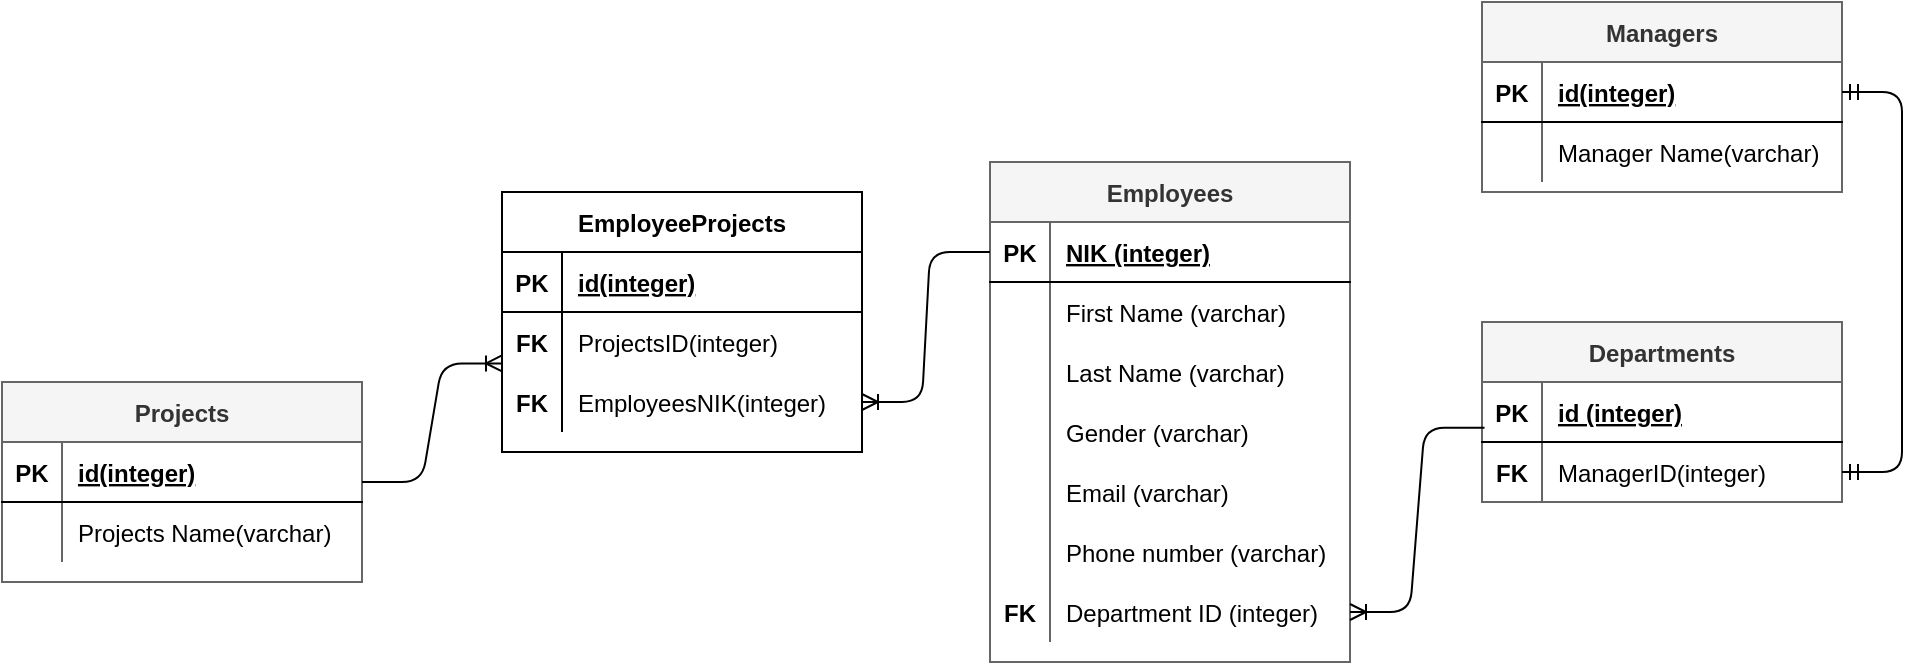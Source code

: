 <mxfile version="15.1.0" type="github">
  <diagram id="ZNS_TY3FEDY-yiDvgHgt" name="Page-1">
    <mxGraphModel dx="1747" dy="494" grid="1" gridSize="10" guides="1" tooltips="1" connect="1" arrows="1" fold="1" page="1" pageScale="1" pageWidth="827" pageHeight="1169" math="0" shadow="0">
      <root>
        <mxCell id="0" />
        <mxCell id="1" parent="0" />
        <mxCell id="uV7GmXahGbb01GjfUzwo-51" value="Employees" style="shape=table;startSize=30;container=1;collapsible=1;childLayout=tableLayout;fixedRows=1;rowLines=0;fontStyle=1;align=center;resizeLast=1;fillColor=#f5f5f5;strokeColor=#666666;fontColor=#333333;" parent="1" vertex="1">
          <mxGeometry x="324" y="170" width="180" height="250" as="geometry" />
        </mxCell>
        <mxCell id="uV7GmXahGbb01GjfUzwo-52" value="" style="shape=partialRectangle;collapsible=0;dropTarget=0;pointerEvents=0;fillColor=none;top=0;left=0;bottom=1;right=0;points=[[0,0.5],[1,0.5]];portConstraint=eastwest;" parent="uV7GmXahGbb01GjfUzwo-51" vertex="1">
          <mxGeometry y="30" width="180" height="30" as="geometry" />
        </mxCell>
        <mxCell id="uV7GmXahGbb01GjfUzwo-53" value="PK" style="shape=partialRectangle;connectable=0;fillColor=none;top=0;left=0;bottom=0;right=0;fontStyle=1;overflow=hidden;" parent="uV7GmXahGbb01GjfUzwo-52" vertex="1">
          <mxGeometry width="30" height="30" as="geometry" />
        </mxCell>
        <mxCell id="uV7GmXahGbb01GjfUzwo-54" value="NIK (integer)" style="shape=partialRectangle;connectable=0;fillColor=none;top=0;left=0;bottom=0;right=0;align=left;spacingLeft=6;fontStyle=5;overflow=hidden;" parent="uV7GmXahGbb01GjfUzwo-52" vertex="1">
          <mxGeometry x="30" width="150" height="30" as="geometry" />
        </mxCell>
        <mxCell id="uV7GmXahGbb01GjfUzwo-55" value="" style="shape=partialRectangle;collapsible=0;dropTarget=0;pointerEvents=0;fillColor=none;top=0;left=0;bottom=0;right=0;points=[[0,0.5],[1,0.5]];portConstraint=eastwest;" parent="uV7GmXahGbb01GjfUzwo-51" vertex="1">
          <mxGeometry y="60" width="180" height="30" as="geometry" />
        </mxCell>
        <mxCell id="uV7GmXahGbb01GjfUzwo-56" value="" style="shape=partialRectangle;connectable=0;fillColor=none;top=0;left=0;bottom=0;right=0;editable=1;overflow=hidden;" parent="uV7GmXahGbb01GjfUzwo-55" vertex="1">
          <mxGeometry width="30" height="30" as="geometry" />
        </mxCell>
        <mxCell id="uV7GmXahGbb01GjfUzwo-57" value="First Name (varchar)" style="shape=partialRectangle;connectable=0;fillColor=none;top=0;left=0;bottom=0;right=0;align=left;spacingLeft=6;overflow=hidden;" parent="uV7GmXahGbb01GjfUzwo-55" vertex="1">
          <mxGeometry x="30" width="150" height="30" as="geometry" />
        </mxCell>
        <mxCell id="uV7GmXahGbb01GjfUzwo-58" value="" style="shape=partialRectangle;collapsible=0;dropTarget=0;pointerEvents=0;fillColor=none;top=0;left=0;bottom=0;right=0;points=[[0,0.5],[1,0.5]];portConstraint=eastwest;" parent="uV7GmXahGbb01GjfUzwo-51" vertex="1">
          <mxGeometry y="90" width="180" height="30" as="geometry" />
        </mxCell>
        <mxCell id="uV7GmXahGbb01GjfUzwo-59" value="" style="shape=partialRectangle;connectable=0;fillColor=none;top=0;left=0;bottom=0;right=0;editable=1;overflow=hidden;" parent="uV7GmXahGbb01GjfUzwo-58" vertex="1">
          <mxGeometry width="30" height="30" as="geometry" />
        </mxCell>
        <mxCell id="uV7GmXahGbb01GjfUzwo-60" value="Last Name (varchar)" style="shape=partialRectangle;connectable=0;fillColor=none;top=0;left=0;bottom=0;right=0;align=left;spacingLeft=6;overflow=hidden;" parent="uV7GmXahGbb01GjfUzwo-58" vertex="1">
          <mxGeometry x="30" width="150" height="30" as="geometry" />
        </mxCell>
        <mxCell id="uV7GmXahGbb01GjfUzwo-61" value="" style="shape=partialRectangle;collapsible=0;dropTarget=0;pointerEvents=0;fillColor=none;top=0;left=0;bottom=0;right=0;points=[[0,0.5],[1,0.5]];portConstraint=eastwest;" parent="uV7GmXahGbb01GjfUzwo-51" vertex="1">
          <mxGeometry y="120" width="180" height="30" as="geometry" />
        </mxCell>
        <mxCell id="uV7GmXahGbb01GjfUzwo-62" value="" style="shape=partialRectangle;connectable=0;fillColor=none;top=0;left=0;bottom=0;right=0;editable=1;overflow=hidden;" parent="uV7GmXahGbb01GjfUzwo-61" vertex="1">
          <mxGeometry width="30" height="30" as="geometry" />
        </mxCell>
        <mxCell id="uV7GmXahGbb01GjfUzwo-63" value="Gender (varchar)" style="shape=partialRectangle;connectable=0;fillColor=none;top=0;left=0;bottom=0;right=0;align=left;spacingLeft=6;overflow=hidden;" parent="uV7GmXahGbb01GjfUzwo-61" vertex="1">
          <mxGeometry x="30" width="150" height="30" as="geometry" />
        </mxCell>
        <mxCell id="uV7GmXahGbb01GjfUzwo-64" value="" style="shape=partialRectangle;collapsible=0;dropTarget=0;pointerEvents=0;fillColor=none;top=0;left=0;bottom=0;right=0;points=[[0,0.5],[1,0.5]];portConstraint=eastwest;" parent="uV7GmXahGbb01GjfUzwo-51" vertex="1">
          <mxGeometry y="150" width="180" height="30" as="geometry" />
        </mxCell>
        <mxCell id="uV7GmXahGbb01GjfUzwo-65" value="" style="shape=partialRectangle;connectable=0;fillColor=none;top=0;left=0;bottom=0;right=0;editable=1;overflow=hidden;" parent="uV7GmXahGbb01GjfUzwo-64" vertex="1">
          <mxGeometry width="30" height="30" as="geometry" />
        </mxCell>
        <mxCell id="uV7GmXahGbb01GjfUzwo-66" value="Email (varchar)" style="shape=partialRectangle;connectable=0;fillColor=none;top=0;left=0;bottom=0;right=0;align=left;spacingLeft=6;overflow=hidden;" parent="uV7GmXahGbb01GjfUzwo-64" vertex="1">
          <mxGeometry x="30" width="150" height="30" as="geometry" />
        </mxCell>
        <mxCell id="uV7GmXahGbb01GjfUzwo-67" value="" style="shape=partialRectangle;collapsible=0;dropTarget=0;pointerEvents=0;fillColor=none;top=0;left=0;bottom=0;right=0;points=[[0,0.5],[1,0.5]];portConstraint=eastwest;" parent="uV7GmXahGbb01GjfUzwo-51" vertex="1">
          <mxGeometry y="180" width="180" height="30" as="geometry" />
        </mxCell>
        <mxCell id="uV7GmXahGbb01GjfUzwo-68" value="" style="shape=partialRectangle;connectable=0;fillColor=none;top=0;left=0;bottom=0;right=0;editable=1;overflow=hidden;" parent="uV7GmXahGbb01GjfUzwo-67" vertex="1">
          <mxGeometry width="30" height="30" as="geometry" />
        </mxCell>
        <mxCell id="uV7GmXahGbb01GjfUzwo-69" value="Phone number (varchar)" style="shape=partialRectangle;connectable=0;fillColor=none;top=0;left=0;bottom=0;right=0;align=left;spacingLeft=6;overflow=hidden;" parent="uV7GmXahGbb01GjfUzwo-67" vertex="1">
          <mxGeometry x="30" width="150" height="30" as="geometry" />
        </mxCell>
        <mxCell id="uV7GmXahGbb01GjfUzwo-102" value="" style="shape=partialRectangle;collapsible=0;dropTarget=0;pointerEvents=0;fillColor=none;top=0;left=0;bottom=0;right=0;points=[[0,0.5],[1,0.5]];portConstraint=eastwest;" parent="uV7GmXahGbb01GjfUzwo-51" vertex="1">
          <mxGeometry y="210" width="180" height="30" as="geometry" />
        </mxCell>
        <mxCell id="uV7GmXahGbb01GjfUzwo-103" value="FK" style="shape=partialRectangle;connectable=0;fillColor=none;top=0;left=0;bottom=0;right=0;editable=1;overflow=hidden;fontStyle=1;" parent="uV7GmXahGbb01GjfUzwo-102" vertex="1">
          <mxGeometry width="30" height="30" as="geometry" />
        </mxCell>
        <mxCell id="uV7GmXahGbb01GjfUzwo-104" value="Department ID (integer)" style="shape=partialRectangle;connectable=0;fillColor=none;top=0;left=0;bottom=0;right=0;align=left;spacingLeft=6;overflow=hidden;" parent="uV7GmXahGbb01GjfUzwo-102" vertex="1">
          <mxGeometry x="30" width="150" height="30" as="geometry" />
        </mxCell>
        <mxCell id="uV7GmXahGbb01GjfUzwo-70" value="Departments" style="shape=table;startSize=30;container=1;collapsible=1;childLayout=tableLayout;fixedRows=1;rowLines=0;fontStyle=1;align=center;resizeLast=1;fillColor=#f5f5f5;strokeColor=#666666;fontColor=#333333;" parent="1" vertex="1">
          <mxGeometry x="570" y="250" width="180" height="90" as="geometry" />
        </mxCell>
        <mxCell id="uV7GmXahGbb01GjfUzwo-71" value="" style="shape=partialRectangle;collapsible=0;dropTarget=0;pointerEvents=0;fillColor=none;top=0;left=0;bottom=1;right=0;points=[[0,0.5],[1,0.5]];portConstraint=eastwest;" parent="uV7GmXahGbb01GjfUzwo-70" vertex="1">
          <mxGeometry y="30" width="180" height="30" as="geometry" />
        </mxCell>
        <mxCell id="uV7GmXahGbb01GjfUzwo-72" value="PK" style="shape=partialRectangle;connectable=0;fillColor=none;top=0;left=0;bottom=0;right=0;fontStyle=1;overflow=hidden;" parent="uV7GmXahGbb01GjfUzwo-71" vertex="1">
          <mxGeometry width="30" height="30" as="geometry" />
        </mxCell>
        <mxCell id="uV7GmXahGbb01GjfUzwo-73" value="id (integer)" style="shape=partialRectangle;connectable=0;fillColor=none;top=0;left=0;bottom=0;right=0;align=left;spacingLeft=6;fontStyle=5;overflow=hidden;" parent="uV7GmXahGbb01GjfUzwo-71" vertex="1">
          <mxGeometry x="30" width="150" height="30" as="geometry" />
        </mxCell>
        <mxCell id="uV7GmXahGbb01GjfUzwo-74" value="" style="shape=partialRectangle;collapsible=0;dropTarget=0;pointerEvents=0;fillColor=none;top=0;left=0;bottom=0;right=0;points=[[0,0.5],[1,0.5]];portConstraint=eastwest;" parent="uV7GmXahGbb01GjfUzwo-70" vertex="1">
          <mxGeometry y="60" width="180" height="30" as="geometry" />
        </mxCell>
        <mxCell id="uV7GmXahGbb01GjfUzwo-75" value="FK" style="shape=partialRectangle;connectable=0;fillColor=none;top=0;left=0;bottom=0;right=0;editable=1;overflow=hidden;fontStyle=1;" parent="uV7GmXahGbb01GjfUzwo-74" vertex="1">
          <mxGeometry width="30" height="30" as="geometry" />
        </mxCell>
        <mxCell id="uV7GmXahGbb01GjfUzwo-76" value="ManagerID(integer)" style="shape=partialRectangle;connectable=0;fillColor=none;top=0;left=0;bottom=0;right=0;align=left;spacingLeft=6;overflow=hidden;" parent="uV7GmXahGbb01GjfUzwo-74" vertex="1">
          <mxGeometry x="30" width="150" height="30" as="geometry" />
        </mxCell>
        <mxCell id="uV7GmXahGbb01GjfUzwo-83" value="Managers" style="shape=table;startSize=30;container=1;collapsible=1;childLayout=tableLayout;fixedRows=1;rowLines=0;fontStyle=1;align=center;resizeLast=1;fillColor=#f5f5f5;strokeColor=#666666;fontColor=#333333;" parent="1" vertex="1">
          <mxGeometry x="570" y="90" width="180" height="95" as="geometry" />
        </mxCell>
        <mxCell id="uV7GmXahGbb01GjfUzwo-84" value="" style="shape=partialRectangle;collapsible=0;dropTarget=0;pointerEvents=0;fillColor=none;top=0;left=0;bottom=1;right=0;points=[[0,0.5],[1,0.5]];portConstraint=eastwest;" parent="uV7GmXahGbb01GjfUzwo-83" vertex="1">
          <mxGeometry y="30" width="180" height="30" as="geometry" />
        </mxCell>
        <mxCell id="uV7GmXahGbb01GjfUzwo-85" value="PK" style="shape=partialRectangle;connectable=0;fillColor=none;top=0;left=0;bottom=0;right=0;fontStyle=1;overflow=hidden;" parent="uV7GmXahGbb01GjfUzwo-84" vertex="1">
          <mxGeometry width="30" height="30" as="geometry" />
        </mxCell>
        <mxCell id="uV7GmXahGbb01GjfUzwo-86" value="id(integer)" style="shape=partialRectangle;connectable=0;fillColor=none;top=0;left=0;bottom=0;right=0;align=left;spacingLeft=6;fontStyle=5;overflow=hidden;" parent="uV7GmXahGbb01GjfUzwo-84" vertex="1">
          <mxGeometry x="30" width="150" height="30" as="geometry" />
        </mxCell>
        <mxCell id="uV7GmXahGbb01GjfUzwo-87" value="" style="shape=partialRectangle;collapsible=0;dropTarget=0;pointerEvents=0;fillColor=none;top=0;left=0;bottom=0;right=0;points=[[0,0.5],[1,0.5]];portConstraint=eastwest;" parent="uV7GmXahGbb01GjfUzwo-83" vertex="1">
          <mxGeometry y="60" width="180" height="30" as="geometry" />
        </mxCell>
        <mxCell id="uV7GmXahGbb01GjfUzwo-88" value="" style="shape=partialRectangle;connectable=0;fillColor=none;top=0;left=0;bottom=0;right=0;editable=1;overflow=hidden;" parent="uV7GmXahGbb01GjfUzwo-87" vertex="1">
          <mxGeometry width="30" height="30" as="geometry" />
        </mxCell>
        <mxCell id="uV7GmXahGbb01GjfUzwo-89" value="Manager Name(varchar)" style="shape=partialRectangle;connectable=0;fillColor=none;top=0;left=0;bottom=0;right=0;align=left;spacingLeft=6;overflow=hidden;" parent="uV7GmXahGbb01GjfUzwo-87" vertex="1">
          <mxGeometry x="30" width="150" height="30" as="geometry" />
        </mxCell>
        <mxCell id="uV7GmXahGbb01GjfUzwo-105" value="" style="edgeStyle=entityRelationEdgeStyle;fontSize=12;html=1;endArrow=ERoneToMany;exitX=0.007;exitY=0.761;exitDx=0;exitDy=0;exitPerimeter=0;entryX=1;entryY=0.5;entryDx=0;entryDy=0;" parent="1" source="uV7GmXahGbb01GjfUzwo-71" target="uV7GmXahGbb01GjfUzwo-102" edge="1">
          <mxGeometry width="100" height="100" relative="1" as="geometry">
            <mxPoint x="330" y="300" as="sourcePoint" />
            <mxPoint x="430" y="200" as="targetPoint" />
          </mxGeometry>
        </mxCell>
        <mxCell id="uV7GmXahGbb01GjfUzwo-106" value="" style="edgeStyle=entityRelationEdgeStyle;fontSize=12;html=1;endArrow=ERmandOne;startArrow=ERmandOne;entryX=1;entryY=0.5;entryDx=0;entryDy=0;" parent="1" source="uV7GmXahGbb01GjfUzwo-74" target="uV7GmXahGbb01GjfUzwo-84" edge="1">
          <mxGeometry width="100" height="100" relative="1" as="geometry">
            <mxPoint x="570" y="300" as="sourcePoint" />
            <mxPoint x="670" y="200" as="targetPoint" />
          </mxGeometry>
        </mxCell>
        <mxCell id="uV7GmXahGbb01GjfUzwo-107" value="Projects" style="shape=table;startSize=30;container=1;collapsible=1;childLayout=tableLayout;fixedRows=1;rowLines=0;fontStyle=1;align=center;resizeLast=1;fillColor=#f5f5f5;strokeColor=#666666;fontColor=#333333;" parent="1" vertex="1">
          <mxGeometry x="-170" y="280" width="180" height="100" as="geometry" />
        </mxCell>
        <mxCell id="uV7GmXahGbb01GjfUzwo-108" value="" style="shape=partialRectangle;collapsible=0;dropTarget=0;pointerEvents=0;fillColor=none;top=0;left=0;bottom=1;right=0;points=[[0,0.5],[1,0.5]];portConstraint=eastwest;" parent="uV7GmXahGbb01GjfUzwo-107" vertex="1">
          <mxGeometry y="30" width="180" height="30" as="geometry" />
        </mxCell>
        <mxCell id="uV7GmXahGbb01GjfUzwo-109" value="PK" style="shape=partialRectangle;connectable=0;fillColor=none;top=0;left=0;bottom=0;right=0;fontStyle=1;overflow=hidden;" parent="uV7GmXahGbb01GjfUzwo-108" vertex="1">
          <mxGeometry width="30" height="30" as="geometry" />
        </mxCell>
        <mxCell id="uV7GmXahGbb01GjfUzwo-110" value="id(integer)" style="shape=partialRectangle;connectable=0;fillColor=none;top=0;left=0;bottom=0;right=0;align=left;spacingLeft=6;fontStyle=5;overflow=hidden;" parent="uV7GmXahGbb01GjfUzwo-108" vertex="1">
          <mxGeometry x="30" width="150" height="30" as="geometry" />
        </mxCell>
        <mxCell id="uV7GmXahGbb01GjfUzwo-111" value="" style="shape=partialRectangle;collapsible=0;dropTarget=0;pointerEvents=0;fillColor=none;top=0;left=0;bottom=0;right=0;points=[[0,0.5],[1,0.5]];portConstraint=eastwest;" parent="uV7GmXahGbb01GjfUzwo-107" vertex="1">
          <mxGeometry y="60" width="180" height="30" as="geometry" />
        </mxCell>
        <mxCell id="uV7GmXahGbb01GjfUzwo-112" value="" style="shape=partialRectangle;connectable=0;fillColor=none;top=0;left=0;bottom=0;right=0;editable=1;overflow=hidden;" parent="uV7GmXahGbb01GjfUzwo-111" vertex="1">
          <mxGeometry width="30" height="30" as="geometry" />
        </mxCell>
        <mxCell id="uV7GmXahGbb01GjfUzwo-113" value="Projects Name(varchar)" style="shape=partialRectangle;connectable=0;fillColor=none;top=0;left=0;bottom=0;right=0;align=left;spacingLeft=6;overflow=hidden;" parent="uV7GmXahGbb01GjfUzwo-111" vertex="1">
          <mxGeometry x="30" width="150" height="30" as="geometry" />
        </mxCell>
        <mxCell id="I1FnBps1GomrAXMtWn0j-1" value="EmployeeProjects" style="shape=table;startSize=30;container=1;collapsible=1;childLayout=tableLayout;fixedRows=1;rowLines=0;fontStyle=1;align=center;resizeLast=1;" vertex="1" parent="1">
          <mxGeometry x="80" y="185" width="180" height="130" as="geometry" />
        </mxCell>
        <mxCell id="I1FnBps1GomrAXMtWn0j-2" value="" style="shape=partialRectangle;collapsible=0;dropTarget=0;pointerEvents=0;fillColor=none;top=0;left=0;bottom=1;right=0;points=[[0,0.5],[1,0.5]];portConstraint=eastwest;" vertex="1" parent="I1FnBps1GomrAXMtWn0j-1">
          <mxGeometry y="30" width="180" height="30" as="geometry" />
        </mxCell>
        <mxCell id="I1FnBps1GomrAXMtWn0j-3" value="PK" style="shape=partialRectangle;connectable=0;fillColor=none;top=0;left=0;bottom=0;right=0;fontStyle=1;overflow=hidden;" vertex="1" parent="I1FnBps1GomrAXMtWn0j-2">
          <mxGeometry width="30" height="30" as="geometry" />
        </mxCell>
        <mxCell id="I1FnBps1GomrAXMtWn0j-4" value="id(integer)" style="shape=partialRectangle;connectable=0;fillColor=none;top=0;left=0;bottom=0;right=0;align=left;spacingLeft=6;fontStyle=5;overflow=hidden;" vertex="1" parent="I1FnBps1GomrAXMtWn0j-2">
          <mxGeometry x="30" width="150" height="30" as="geometry" />
        </mxCell>
        <mxCell id="I1FnBps1GomrAXMtWn0j-5" value="" style="shape=partialRectangle;collapsible=0;dropTarget=0;pointerEvents=0;fillColor=none;top=0;left=0;bottom=0;right=0;points=[[0,0.5],[1,0.5]];portConstraint=eastwest;" vertex="1" parent="I1FnBps1GomrAXMtWn0j-1">
          <mxGeometry y="60" width="180" height="30" as="geometry" />
        </mxCell>
        <mxCell id="I1FnBps1GomrAXMtWn0j-6" value="FK" style="shape=partialRectangle;connectable=0;fillColor=none;top=0;left=0;bottom=0;right=0;editable=1;overflow=hidden;fontStyle=1" vertex="1" parent="I1FnBps1GomrAXMtWn0j-5">
          <mxGeometry width="30" height="30" as="geometry" />
        </mxCell>
        <mxCell id="I1FnBps1GomrAXMtWn0j-7" value="ProjectsID(integer)" style="shape=partialRectangle;connectable=0;fillColor=none;top=0;left=0;bottom=0;right=0;align=left;spacingLeft=6;overflow=hidden;" vertex="1" parent="I1FnBps1GomrAXMtWn0j-5">
          <mxGeometry x="30" width="150" height="30" as="geometry" />
        </mxCell>
        <mxCell id="I1FnBps1GomrAXMtWn0j-8" value="" style="shape=partialRectangle;collapsible=0;dropTarget=0;pointerEvents=0;fillColor=none;top=0;left=0;bottom=0;right=0;points=[[0,0.5],[1,0.5]];portConstraint=eastwest;" vertex="1" parent="I1FnBps1GomrAXMtWn0j-1">
          <mxGeometry y="90" width="180" height="30" as="geometry" />
        </mxCell>
        <mxCell id="I1FnBps1GomrAXMtWn0j-9" value="FK" style="shape=partialRectangle;connectable=0;fillColor=none;top=0;left=0;bottom=0;right=0;editable=1;overflow=hidden;fontStyle=1" vertex="1" parent="I1FnBps1GomrAXMtWn0j-8">
          <mxGeometry width="30" height="30" as="geometry" />
        </mxCell>
        <mxCell id="I1FnBps1GomrAXMtWn0j-10" value="EmployeesNIK(integer)" style="shape=partialRectangle;connectable=0;fillColor=none;top=0;left=0;bottom=0;right=0;align=left;spacingLeft=6;overflow=hidden;" vertex="1" parent="I1FnBps1GomrAXMtWn0j-8">
          <mxGeometry x="30" width="150" height="30" as="geometry" />
        </mxCell>
        <mxCell id="I1FnBps1GomrAXMtWn0j-15" value="" style="edgeStyle=entityRelationEdgeStyle;fontSize=12;html=1;endArrow=ERoneToMany;exitX=0;exitY=0.5;exitDx=0;exitDy=0;" edge="1" parent="1" source="uV7GmXahGbb01GjfUzwo-52" target="I1FnBps1GomrAXMtWn0j-8">
          <mxGeometry width="100" height="100" relative="1" as="geometry">
            <mxPoint x="10" y="350" as="sourcePoint" />
            <mxPoint x="110" y="250" as="targetPoint" />
          </mxGeometry>
        </mxCell>
        <mxCell id="I1FnBps1GomrAXMtWn0j-16" value="" style="edgeStyle=entityRelationEdgeStyle;fontSize=12;html=1;endArrow=ERoneToMany;exitX=1;exitY=0.667;exitDx=0;exitDy=0;entryX=0;entryY=0.857;entryDx=0;entryDy=0;exitPerimeter=0;entryPerimeter=0;" edge="1" parent="1" source="uV7GmXahGbb01GjfUzwo-108" target="I1FnBps1GomrAXMtWn0j-5">
          <mxGeometry width="100" height="100" relative="1" as="geometry">
            <mxPoint x="220" y="320" as="sourcePoint" />
            <mxPoint x="60" y="365" as="targetPoint" />
          </mxGeometry>
        </mxCell>
      </root>
    </mxGraphModel>
  </diagram>
</mxfile>
